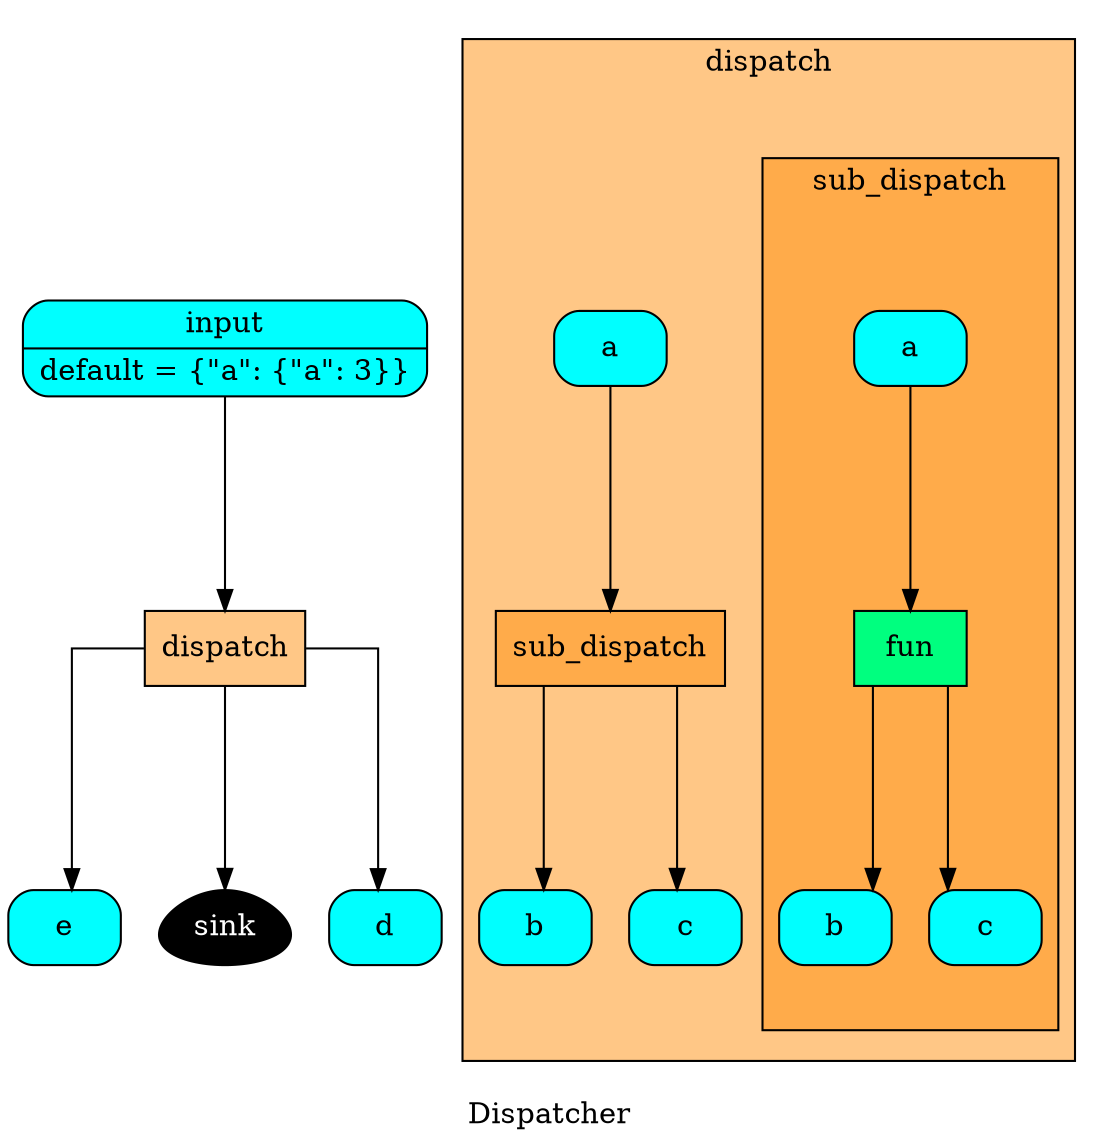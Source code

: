 digraph Dispatcher {
	graph [ratio=1]
	node [style=filled]
	label = "Dispatcher"
	splines = ortho
		"Dispatcher_-3934880090079577648" [label="{ e  }" fillcolor=cyan shape=Mrecord]
		Dispatcher_4373721520 [label=sink fillcolor=black fontcolor=white shape=egg]
		"Dispatcher_-1105523432339607222" [label="{ input | default = \{&quot;a&quot;: \{&quot;a&quot;: 3\}\} }" fillcolor=cyan shape=Mrecord]
		subgraph "cluster_Dispatcher_-1476495261505678925" {
		style=filled
		fillcolor="#FF8F0F80"
		label="dispatch"
		comment="dispatch"
			"cluster_Dispatcher_-1476495261505678925_-4519079440491430663" [label="{ b  }" fillcolor=cyan shape=Mrecord]
			subgraph "cluster_cluster_Dispatcher_-1476495261505678925_4700309999675630146" {
			style=filled
			fillcolor="#FF8F0F80"
			label="sub_dispatch"
			comment="sub_dispatch"
				"cluster_cluster_Dispatcher_-1476495261505678925_4700309999675630146_-4519079440491430663" [label="{ b  }" fillcolor=cyan shape=Mrecord]
				"cluster_cluster_Dispatcher_-1476495261505678925_4700309999675630146_8924090687986925466" [label="{ a  }" fillcolor=cyan shape=Mrecord]
				"cluster_cluster_Dispatcher_-1476495261505678925_4700309999675630146_1194634373069040244" [label="{ fun  }" fillcolor=springgreen shape=record]
				"cluster_cluster_Dispatcher_-1476495261505678925_4700309999675630146_5431715331068191834" [label="{ c  }" fillcolor=cyan shape=Mrecord]
					"cluster_cluster_Dispatcher_-1476495261505678925_4700309999675630146_8924090687986925466" -> "cluster_cluster_Dispatcher_-1476495261505678925_4700309999675630146_1194634373069040244"
					"cluster_cluster_Dispatcher_-1476495261505678925_4700309999675630146_1194634373069040244" -> "cluster_cluster_Dispatcher_-1476495261505678925_4700309999675630146_-4519079440491430663"
					"cluster_cluster_Dispatcher_-1476495261505678925_4700309999675630146_1194634373069040244" -> "cluster_cluster_Dispatcher_-1476495261505678925_4700309999675630146_5431715331068191834"
			}
			"cluster_Dispatcher_-1476495261505678925_4700309999675630146" [label="{ sub_dispatch  }" fillcolor="#FF8F0F80" shape=record]
			"cluster_Dispatcher_-1476495261505678925_5431715331068191834" [label="{ c  }" fillcolor=cyan shape=Mrecord]
			"cluster_Dispatcher_-1476495261505678925_8924090687986925466" [label="{ a  }" fillcolor=cyan shape=Mrecord]
				"cluster_Dispatcher_-1476495261505678925_4700309999675630146" -> "cluster_Dispatcher_-1476495261505678925_-4519079440491430663"
				"cluster_Dispatcher_-1476495261505678925_4700309999675630146" -> "cluster_Dispatcher_-1476495261505678925_5431715331068191834"
				"cluster_Dispatcher_-1476495261505678925_8924090687986925466" -> "cluster_Dispatcher_-1476495261505678925_4700309999675630146"
		}
		"Dispatcher_-1476495261505678925" [label="{ dispatch  }" fillcolor="#FF8F0F80" shape=record]
		"Dispatcher_-3033218840940190516" [label="{ d  }" fillcolor=cyan shape=Mrecord]
			"Dispatcher_-1105523432339607222" -> "Dispatcher_-1476495261505678925"
			"Dispatcher_-1476495261505678925" -> "Dispatcher_-3934880090079577648"
			"Dispatcher_-1476495261505678925" -> Dispatcher_4373721520
			"Dispatcher_-1476495261505678925" -> "Dispatcher_-3033218840940190516"
}